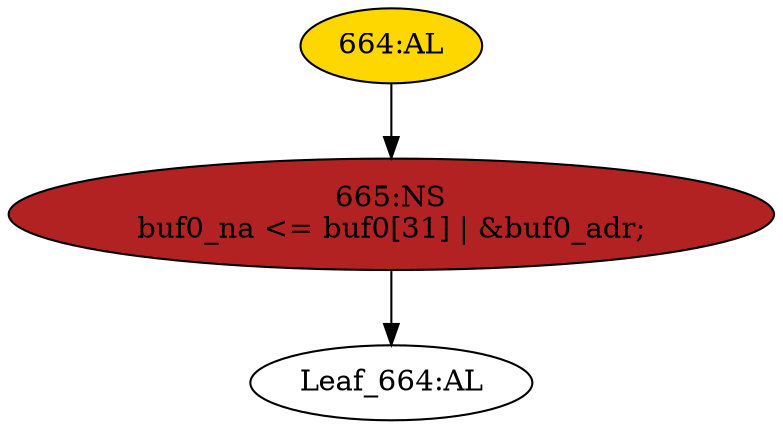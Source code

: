 strict digraph "" {
	node [label="\N"];
	"Leaf_664:AL"	 [def_var="['buf0_na']",
		label="Leaf_664:AL"];
	"665:NS"	 [ast="<pyverilog.vparser.ast.NonblockingSubstitution object at 0x7fae5e225c10>",
		fillcolor=firebrick,
		label="665:NS
buf0_na <= buf0[31] | &buf0_adr;",
		statements="[<pyverilog.vparser.ast.NonblockingSubstitution object at 0x7fae5e225c10>]",
		style=filled,
		typ=NonblockingSubstitution];
	"665:NS" -> "Leaf_664:AL"	 [cond="[]",
		lineno=None];
	"664:AL"	 [ast="<pyverilog.vparser.ast.Always object at 0x7fae5e225f10>",
		clk_sens=True,
		fillcolor=gold,
		label="664:AL",
		sens="['clk']",
		statements="[]",
		style=filled,
		typ=Always,
		use_var="['buf0', 'buf0_adr']"];
	"664:AL" -> "665:NS"	 [cond="[]",
		lineno=None];
}
